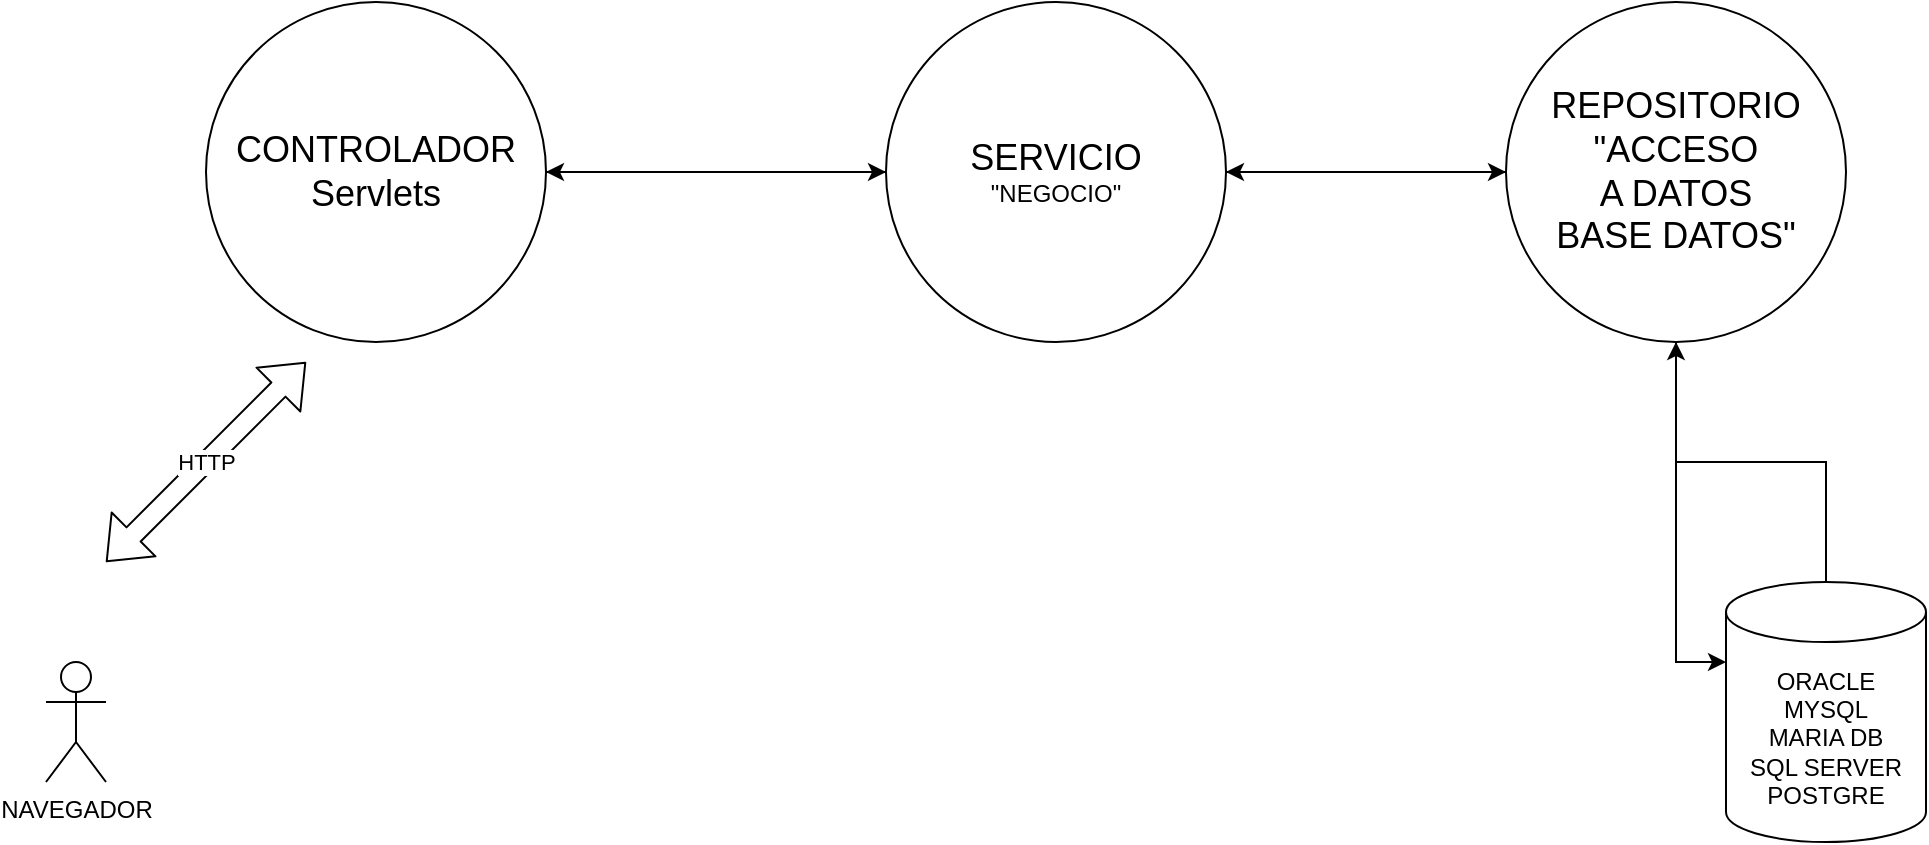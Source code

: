 <mxfile version="14.6.13" type="device"><diagram id="wl7j-lB33YW5GjF5y7VI" name="Página-1"><mxGraphModel dx="1326" dy="806" grid="1" gridSize="10" guides="1" tooltips="1" connect="1" arrows="1" fold="1" page="1" pageScale="1" pageWidth="1169" pageHeight="827" math="0" shadow="0"><root><mxCell id="0"/><mxCell id="1" parent="0"/><mxCell id="Y483J3InXPCwMeCvvayP-8" style="edgeStyle=orthogonalEdgeStyle;rounded=0;orthogonalLoop=1;jettySize=auto;html=1;entryX=0;entryY=0.5;entryDx=0;entryDy=0;" edge="1" parent="1" source="Y483J3InXPCwMeCvvayP-1" target="Y483J3InXPCwMeCvvayP-7"><mxGeometry relative="1" as="geometry"/></mxCell><mxCell id="Y483J3InXPCwMeCvvayP-1" value="&lt;font style=&quot;font-size: 18px&quot;&gt;CONTROLADOR&lt;br&gt;Servlets&lt;/font&gt;" style="ellipse;whiteSpace=wrap;html=1;aspect=fixed;" vertex="1" parent="1"><mxGeometry x="220" y="230" width="170" height="170" as="geometry"/></mxCell><mxCell id="Y483J3InXPCwMeCvvayP-3" value="HTTP" style="shape=flexArrow;endArrow=classic;startArrow=classic;html=1;" edge="1" parent="1"><mxGeometry width="100" height="100" relative="1" as="geometry"><mxPoint x="170" y="510" as="sourcePoint"/><mxPoint x="270" y="410" as="targetPoint"/></mxGeometry></mxCell><mxCell id="Y483J3InXPCwMeCvvayP-5" value="NAVEGADOR&lt;br&gt;" style="shape=umlActor;verticalLabelPosition=bottom;verticalAlign=top;html=1;outlineConnect=0;" vertex="1" parent="1"><mxGeometry x="140" y="560" width="30" height="60" as="geometry"/></mxCell><mxCell id="Y483J3InXPCwMeCvvayP-9" style="edgeStyle=orthogonalEdgeStyle;rounded=0;orthogonalLoop=1;jettySize=auto;html=1;" edge="1" parent="1" source="Y483J3InXPCwMeCvvayP-7" target="Y483J3InXPCwMeCvvayP-1"><mxGeometry relative="1" as="geometry"/></mxCell><mxCell id="Y483J3InXPCwMeCvvayP-13" style="edgeStyle=orthogonalEdgeStyle;rounded=0;orthogonalLoop=1;jettySize=auto;html=1;entryX=0;entryY=0.5;entryDx=0;entryDy=0;" edge="1" parent="1" source="Y483J3InXPCwMeCvvayP-7" target="Y483J3InXPCwMeCvvayP-10"><mxGeometry relative="1" as="geometry"/></mxCell><mxCell id="Y483J3InXPCwMeCvvayP-7" value="&lt;span style=&quot;font-size: 18px&quot;&gt;SERVICIO&lt;br&gt;&lt;/span&gt;&quot;NEGOCIO&quot;" style="ellipse;whiteSpace=wrap;html=1;aspect=fixed;" vertex="1" parent="1"><mxGeometry x="560" y="230" width="170" height="170" as="geometry"/></mxCell><mxCell id="Y483J3InXPCwMeCvvayP-14" style="edgeStyle=orthogonalEdgeStyle;rounded=0;orthogonalLoop=1;jettySize=auto;html=1;entryX=0;entryY=0;entryDx=0;entryDy=40;entryPerimeter=0;" edge="1" parent="1" source="Y483J3InXPCwMeCvvayP-10" target="Y483J3InXPCwMeCvvayP-11"><mxGeometry relative="1" as="geometry"/></mxCell><mxCell id="Y483J3InXPCwMeCvvayP-16" style="edgeStyle=orthogonalEdgeStyle;rounded=0;orthogonalLoop=1;jettySize=auto;html=1;entryX=1;entryY=0.5;entryDx=0;entryDy=0;" edge="1" parent="1" source="Y483J3InXPCwMeCvvayP-10" target="Y483J3InXPCwMeCvvayP-7"><mxGeometry relative="1" as="geometry"/></mxCell><mxCell id="Y483J3InXPCwMeCvvayP-10" value="&lt;span style=&quot;font-size: 18px&quot;&gt;REPOSITORIO&lt;br&gt;&quot;ACCESO&lt;br&gt;A DATOS&lt;br&gt;BASE DATOS&quot;&lt;br&gt;&lt;/span&gt;" style="ellipse;whiteSpace=wrap;html=1;aspect=fixed;" vertex="1" parent="1"><mxGeometry x="870" y="230" width="170" height="170" as="geometry"/></mxCell><mxCell id="Y483J3InXPCwMeCvvayP-15" style="edgeStyle=orthogonalEdgeStyle;rounded=0;orthogonalLoop=1;jettySize=auto;html=1;" edge="1" parent="1" source="Y483J3InXPCwMeCvvayP-11" target="Y483J3InXPCwMeCvvayP-10"><mxGeometry relative="1" as="geometry"/></mxCell><mxCell id="Y483J3InXPCwMeCvvayP-11" value="ORACLE&lt;br&gt;MYSQL&lt;br&gt;MARIA DB&lt;br&gt;SQL SERVER&lt;br&gt;POSTGRE" style="shape=cylinder3;whiteSpace=wrap;html=1;boundedLbl=1;backgroundOutline=1;size=15;" vertex="1" parent="1"><mxGeometry x="980" y="520" width="100" height="130" as="geometry"/></mxCell></root></mxGraphModel></diagram></mxfile>